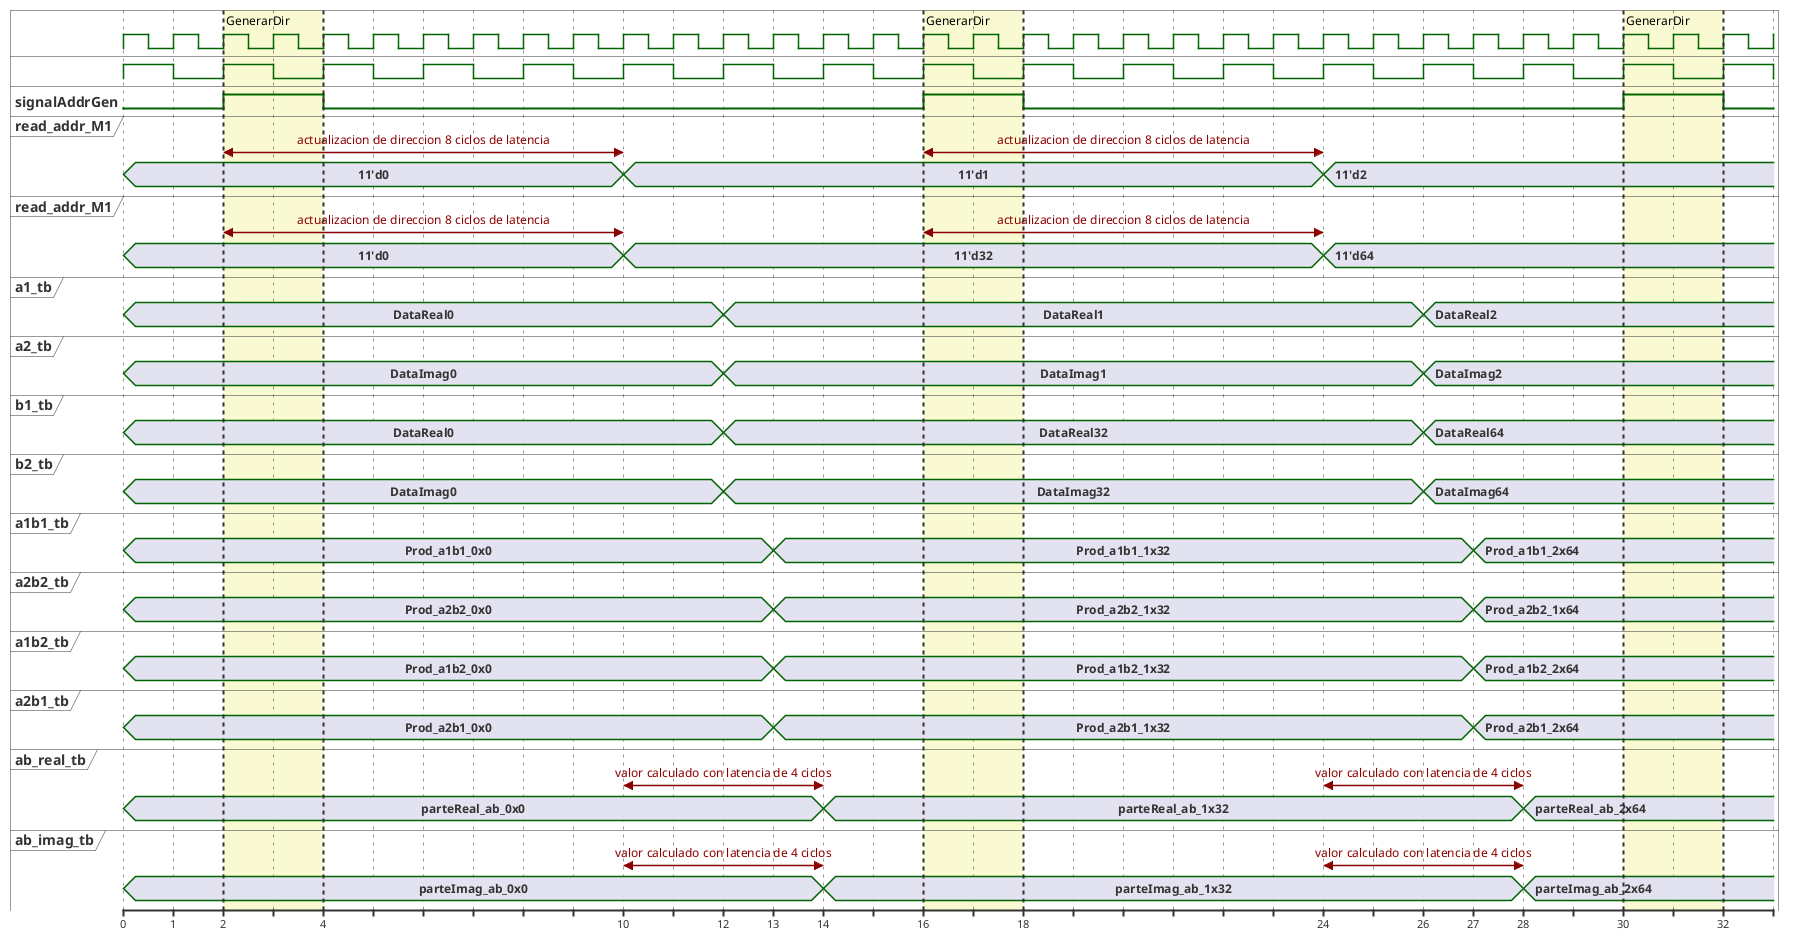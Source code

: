 @startuml operations
clock clk with period 1
clock clkslow with period 2

binary "signalAddrGen" as sad

concise "read_addr_M1" as ra1
concise "read_addr_M1" as ra2

concise "a1_tb" as a1
concise "a2_tb" as a2
concise "b1_tb" as b1
concise "b2_tb" as b2

concise "a1b1_tb" as a1b1
concise "a2b2_tb" as a2b2
concise "a1b2_tb" as a1b2
concise "a2b1_tb" as a2b1

concise "ab_real_tb" as abr
concise "ab_imag_tb" as abi


@sad
0 is slow
+2 is high
+2 is Low
+12 is high
+2 is slow
+12 is high
+2 is slow

@ra1
0 is "11'd0"
+10 is "11'd1"
+14 is "11'd2"
@2 <-> @10 : actualizacion de direccion 8 ciclos de latencia
@16 <-> @24 : actualizacion de direccion 8 ciclos de latencia

@ra2
0 is "11'd0"
+10 is "11'd32"
+14 is "11'd64"
@2 <-> @10 : actualizacion de direccion 8 ciclos de latencia
@16 <-> @24 : actualizacion de direccion 8 ciclos de latencia

@a1
0 is DataReal0
+12 is DataReal1
+14 is DataReal2
@a2
0 is DataImag0
+12 is DataImag1
+14 is DataImag2
@b1
0 is DataReal0
+12 is DataReal32
+14 is DataReal64
@b2
0 is DataImag0
+12 is DataImag32
+14 is DataImag64

@a1b1
0 is Prod_a1b1_0x0
+13 is Prod_a1b1_1x32
+14 is Prod_a1b1_2x64
@a2b2
0 is Prod_a2b2_0x0
+13 is Prod_a2b2_1x32
+14 is Prod_a2b2_1x64
@a1b2
0 is Prod_a1b2_0x0
+13 is Prod_a1b2_1x32
+14 is Prod_a1b2_2x64
@a2b1
0 is Prod_a2b1_0x0
+13 is Prod_a2b1_1x32
+14 is Prod_a2b1_2x64

@abr
0 is parteReal_ab_0x0
+14 is parteReal_ab_1x32
+14 is parteReal_ab_2x64
@10 <-> @14 : valor calculado con latencia de 4 ciclos
@24 <-> @28 : valor calculado con latencia de 4 ciclos

@abi
0 is parteImag_ab_0x0
+14 is parteImag_ab_1x32
+14 is parteImag_ab_2x64
@10 <-> @14 : valor calculado con latencia de 4 ciclos
@24 <-> @28 : valor calculado con latencia de 4 ciclos




highlight 2 to 4 #LightGoldenRodYellow:GenerarDir
highlight 16 to 18 #LightGoldenRodYellow:GenerarDir
highlight 30 to 32 #LightGoldenRodYellow:GenerarDir

@enduml